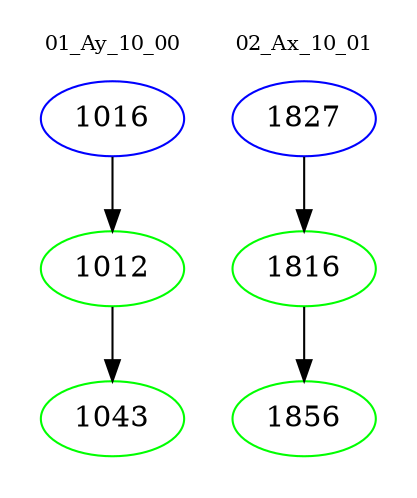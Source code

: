 digraph{
subgraph cluster_0 {
color = white
label = "01_Ay_10_00";
fontsize=10;
T0_1016 [label="1016", color="blue"]
T0_1016 -> T0_1012 [color="black"]
T0_1012 [label="1012", color="green"]
T0_1012 -> T0_1043 [color="black"]
T0_1043 [label="1043", color="green"]
}
subgraph cluster_1 {
color = white
label = "02_Ax_10_01";
fontsize=10;
T1_1827 [label="1827", color="blue"]
T1_1827 -> T1_1816 [color="black"]
T1_1816 [label="1816", color="green"]
T1_1816 -> T1_1856 [color="black"]
T1_1856 [label="1856", color="green"]
}
}
